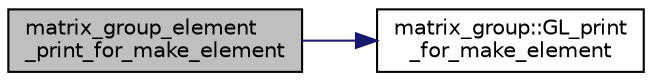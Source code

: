 digraph "matrix_group_element_print_for_make_element"
{
  edge [fontname="Helvetica",fontsize="10",labelfontname="Helvetica",labelfontsize="10"];
  node [fontname="Helvetica",fontsize="10",shape=record];
  rankdir="LR";
  Node7339 [label="matrix_group_element\l_print_for_make_element",height=0.2,width=0.4,color="black", fillcolor="grey75", style="filled", fontcolor="black"];
  Node7339 -> Node7340 [color="midnightblue",fontsize="10",style="solid",fontname="Helvetica"];
  Node7340 [label="matrix_group::GL_print\l_for_make_element",height=0.2,width=0.4,color="black", fillcolor="white", style="filled",URL="$d3/ded/classmatrix__group.html#a4bf6a23bf9e16f8696e7799dd3470ea2"];
}
